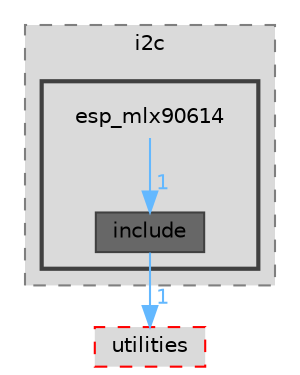 digraph "components/peripherals/i2c/esp_mlx90614"
{
 // LATEX_PDF_SIZE
  bgcolor="transparent";
  edge [fontname=Helvetica,fontsize=10,labelfontname=Helvetica,labelfontsize=10];
  node [fontname=Helvetica,fontsize=10,shape=box,height=0.2,width=0.4];
  compound=true
  subgraph clusterdir_7c937227b2c8e4f6d79d54c2e9a7ab6d {
    graph [ bgcolor="#dadada", pencolor="grey50", label="i2c", fontname=Helvetica,fontsize=10 style="filled,dashed", URL="dir_7c937227b2c8e4f6d79d54c2e9a7ab6d.html",tooltip=""]
  subgraph clusterdir_8ffb572770dced3506f8dd2cfed51672 {
    graph [ bgcolor="#dadada", pencolor="grey25", label="", fontname=Helvetica,fontsize=10 style="filled,bold", URL="dir_8ffb572770dced3506f8dd2cfed51672.html",tooltip=""]
    dir_8ffb572770dced3506f8dd2cfed51672 [shape=plaintext, label="esp_mlx90614"];
  dir_0d0dc0f6e2559cf7a1766d9856dad0d9 [label="include", fillcolor="#676767", color="grey25", style="filled", URL="dir_0d0dc0f6e2559cf7a1766d9856dad0d9.html",tooltip=""];
  }
  }
  dir_59ed5374a4f6b52e0256717e78b786a3 [label="utilities", fillcolor="#dadada", color="red", style="filled,dashed", URL="dir_59ed5374a4f6b52e0256717e78b786a3.html",tooltip=""];
  dir_8ffb572770dced3506f8dd2cfed51672->dir_0d0dc0f6e2559cf7a1766d9856dad0d9 [headlabel="1", labeldistance=1.5 headhref="dir_000022_000057.html" href="dir_000022_000057.html" color="steelblue1" fontcolor="steelblue1"];
  dir_0d0dc0f6e2559cf7a1766d9856dad0d9->dir_59ed5374a4f6b52e0256717e78b786a3 [headlabel="1", labeldistance=1.5 headhref="dir_000057_000086.html" href="dir_000057_000086.html" color="steelblue1" fontcolor="steelblue1"];
}
